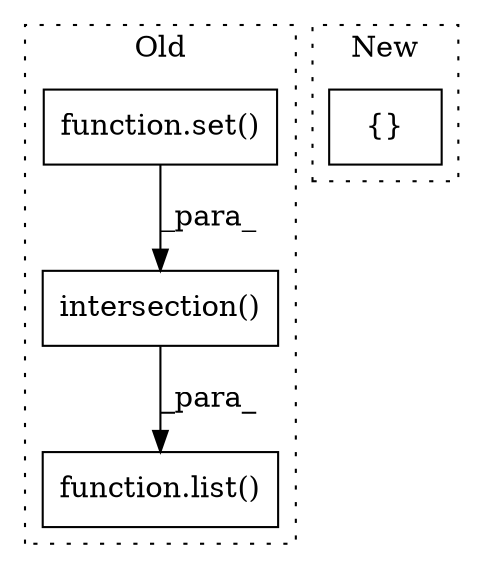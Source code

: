 digraph G {
subgraph cluster0 {
1 [label="intersection()" a="75" s="9417,9447" l="16,1" shape="box"];
3 [label="function.set()" a="75" s="9433,9446" l="4,1" shape="box"];
4 [label="function.list()" a="75" s="9483,9490" l="5,1" shape="box"];
label = "Old";
style="dotted";
}
subgraph cluster1 {
2 [label="{}" a="59" s="9557,9600" l="1,0" shape="box"];
label = "New";
style="dotted";
}
1 -> 4 [label="_para_"];
3 -> 1 [label="_para_"];
}